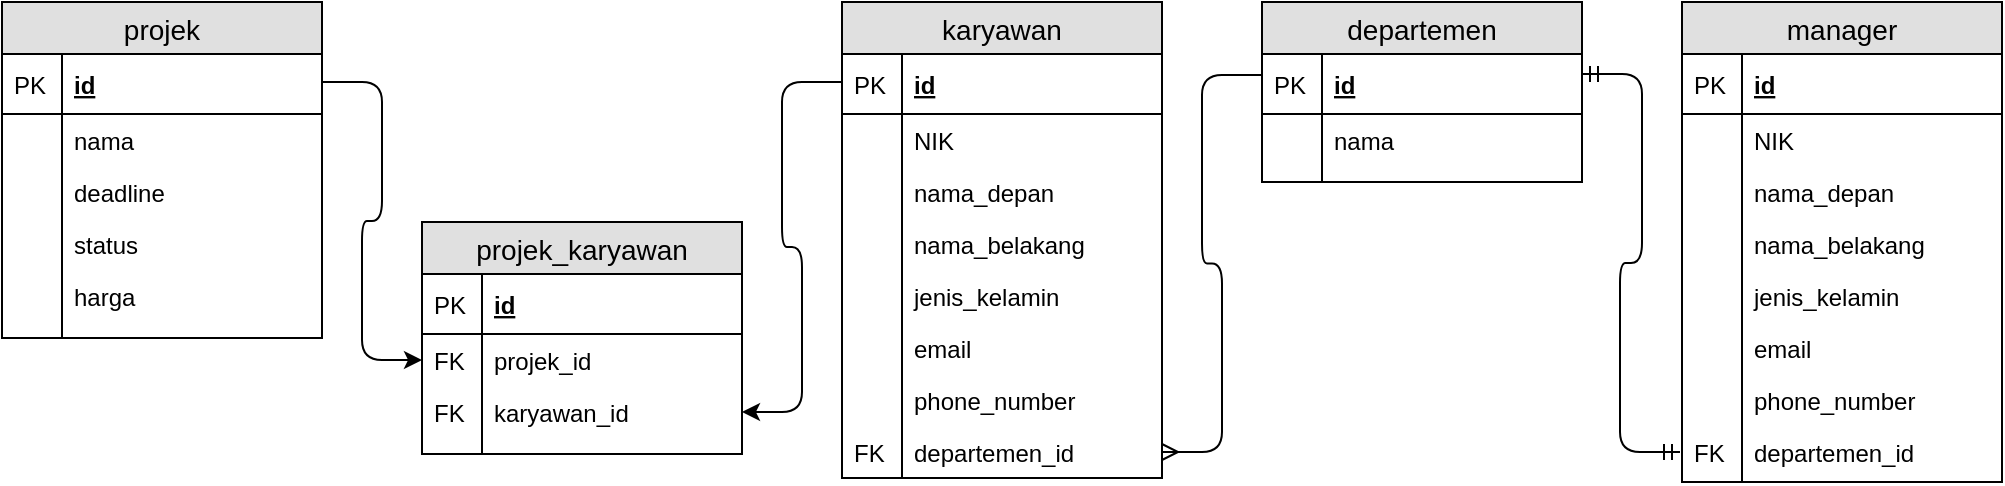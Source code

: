 <mxfile version="12.2.2" type="github" pages="1"><diagram id="xQu2q808TaB1tmMSV2n2" name="Page-1"><mxGraphModel dx="768" dy="421" grid="1" gridSize="10" guides="1" tooltips="1" connect="1" arrows="1" fold="1" page="1" pageScale="1" pageWidth="1169" pageHeight="1654" math="0" shadow="0"><root><mxCell id="0"/><mxCell id="1" parent="0"/><mxCell id="ksIuP8YU_ha8HV97QgLz-1" value="karyawan" style="swimlane;fontStyle=0;childLayout=stackLayout;horizontal=1;startSize=26;fillColor=#e0e0e0;horizontalStack=0;resizeParent=1;resizeParentMax=0;resizeLast=0;collapsible=1;marginBottom=0;swimlaneFillColor=#ffffff;align=center;fontSize=14;" vertex="1" parent="1"><mxGeometry x="540" y="80" width="160" height="238" as="geometry"><mxRectangle x="80" y="90" width="90" height="26" as="alternateBounds"/></mxGeometry></mxCell><mxCell id="ksIuP8YU_ha8HV97QgLz-2" value="id" style="shape=partialRectangle;top=0;left=0;right=0;bottom=1;align=left;verticalAlign=middle;fillColor=none;spacingLeft=34;spacingRight=4;overflow=hidden;rotatable=0;points=[[0,0.5],[1,0.5]];portConstraint=eastwest;dropTarget=0;fontStyle=5;fontSize=12;" vertex="1" parent="ksIuP8YU_ha8HV97QgLz-1"><mxGeometry y="26" width="160" height="30" as="geometry"/></mxCell><mxCell id="ksIuP8YU_ha8HV97QgLz-3" value="PK" style="shape=partialRectangle;top=0;left=0;bottom=0;fillColor=none;align=left;verticalAlign=middle;spacingLeft=4;spacingRight=4;overflow=hidden;rotatable=0;points=[];portConstraint=eastwest;part=1;fontSize=12;" vertex="1" connectable="0" parent="ksIuP8YU_ha8HV97QgLz-2"><mxGeometry width="30" height="30" as="geometry"/></mxCell><mxCell id="ksIuP8YU_ha8HV97QgLz-4" value="NIK" style="shape=partialRectangle;top=0;left=0;right=0;bottom=0;align=left;verticalAlign=top;fillColor=none;spacingLeft=34;spacingRight=4;overflow=hidden;rotatable=0;points=[[0,0.5],[1,0.5]];portConstraint=eastwest;dropTarget=0;fontSize=12;" vertex="1" parent="ksIuP8YU_ha8HV97QgLz-1"><mxGeometry y="56" width="160" height="26" as="geometry"/></mxCell><mxCell id="ksIuP8YU_ha8HV97QgLz-5" value="" style="shape=partialRectangle;top=0;left=0;bottom=0;fillColor=none;align=left;verticalAlign=top;spacingLeft=4;spacingRight=4;overflow=hidden;rotatable=0;points=[];portConstraint=eastwest;part=1;fontSize=12;" vertex="1" connectable="0" parent="ksIuP8YU_ha8HV97QgLz-4"><mxGeometry width="30" height="26" as="geometry"/></mxCell><mxCell id="ksIuP8YU_ha8HV97QgLz-6" value="nama_depan" style="shape=partialRectangle;top=0;left=0;right=0;bottom=0;align=left;verticalAlign=top;fillColor=none;spacingLeft=34;spacingRight=4;overflow=hidden;rotatable=0;points=[[0,0.5],[1,0.5]];portConstraint=eastwest;dropTarget=0;fontSize=12;" vertex="1" parent="ksIuP8YU_ha8HV97QgLz-1"><mxGeometry y="82" width="160" height="26" as="geometry"/></mxCell><mxCell id="ksIuP8YU_ha8HV97QgLz-7" value="" style="shape=partialRectangle;top=0;left=0;bottom=0;fillColor=none;align=left;verticalAlign=top;spacingLeft=4;spacingRight=4;overflow=hidden;rotatable=0;points=[];portConstraint=eastwest;part=1;fontSize=12;" vertex="1" connectable="0" parent="ksIuP8YU_ha8HV97QgLz-6"><mxGeometry width="30" height="26" as="geometry"/></mxCell><mxCell id="ksIuP8YU_ha8HV97QgLz-8" value="nama_belakang" style="shape=partialRectangle;top=0;left=0;right=0;bottom=0;align=left;verticalAlign=top;fillColor=none;spacingLeft=34;spacingRight=4;overflow=hidden;rotatable=0;points=[[0,0.5],[1,0.5]];portConstraint=eastwest;dropTarget=0;fontSize=12;" vertex="1" parent="ksIuP8YU_ha8HV97QgLz-1"><mxGeometry y="108" width="160" height="26" as="geometry"/></mxCell><mxCell id="ksIuP8YU_ha8HV97QgLz-9" value="" style="shape=partialRectangle;top=0;left=0;bottom=0;fillColor=none;align=left;verticalAlign=top;spacingLeft=4;spacingRight=4;overflow=hidden;rotatable=0;points=[];portConstraint=eastwest;part=1;fontSize=12;" vertex="1" connectable="0" parent="ksIuP8YU_ha8HV97QgLz-8"><mxGeometry width="30" height="26" as="geometry"/></mxCell><mxCell id="ksIuP8YU_ha8HV97QgLz-15" value="jenis_kelamin" style="shape=partialRectangle;top=0;left=0;right=0;bottom=0;align=left;verticalAlign=top;fillColor=none;spacingLeft=34;spacingRight=4;overflow=hidden;rotatable=0;points=[[0,0.5],[1,0.5]];portConstraint=eastwest;dropTarget=0;fontSize=12;" vertex="1" parent="ksIuP8YU_ha8HV97QgLz-1"><mxGeometry y="134" width="160" height="26" as="geometry"/></mxCell><mxCell id="ksIuP8YU_ha8HV97QgLz-16" value="" style="shape=partialRectangle;top=0;left=0;bottom=0;fillColor=none;align=left;verticalAlign=top;spacingLeft=4;spacingRight=4;overflow=hidden;rotatable=0;points=[];portConstraint=eastwest;part=1;fontSize=12;" vertex="1" connectable="0" parent="ksIuP8YU_ha8HV97QgLz-15"><mxGeometry width="30" height="26" as="geometry"/></mxCell><mxCell id="ksIuP8YU_ha8HV97QgLz-17" value="email" style="shape=partialRectangle;top=0;left=0;right=0;bottom=0;align=left;verticalAlign=top;fillColor=none;spacingLeft=34;spacingRight=4;overflow=hidden;rotatable=0;points=[[0,0.5],[1,0.5]];portConstraint=eastwest;dropTarget=0;fontSize=12;" vertex="1" parent="ksIuP8YU_ha8HV97QgLz-1"><mxGeometry y="160" width="160" height="26" as="geometry"/></mxCell><mxCell id="ksIuP8YU_ha8HV97QgLz-18" value="" style="shape=partialRectangle;top=0;left=0;bottom=0;fillColor=none;align=left;verticalAlign=top;spacingLeft=4;spacingRight=4;overflow=hidden;rotatable=0;points=[];portConstraint=eastwest;part=1;fontSize=12;" vertex="1" connectable="0" parent="ksIuP8YU_ha8HV97QgLz-17"><mxGeometry width="30" height="26" as="geometry"/></mxCell><mxCell id="ksIuP8YU_ha8HV97QgLz-19" value="phone_number" style="shape=partialRectangle;top=0;left=0;right=0;bottom=0;align=left;verticalAlign=top;fillColor=none;spacingLeft=34;spacingRight=4;overflow=hidden;rotatable=0;points=[[0,0.5],[1,0.5]];portConstraint=eastwest;dropTarget=0;fontSize=12;" vertex="1" parent="ksIuP8YU_ha8HV97QgLz-1"><mxGeometry y="186" width="160" height="26" as="geometry"/></mxCell><mxCell id="ksIuP8YU_ha8HV97QgLz-20" value="" style="shape=partialRectangle;top=0;left=0;bottom=0;fillColor=none;align=left;verticalAlign=top;spacingLeft=4;spacingRight=4;overflow=hidden;rotatable=0;points=[];portConstraint=eastwest;part=1;fontSize=12;" vertex="1" connectable="0" parent="ksIuP8YU_ha8HV97QgLz-19"><mxGeometry width="30" height="26" as="geometry"/></mxCell><mxCell id="ksIuP8YU_ha8HV97QgLz-100" value="departemen_id" style="shape=partialRectangle;top=0;left=0;right=0;bottom=0;align=left;verticalAlign=top;fillColor=none;spacingLeft=34;spacingRight=4;overflow=hidden;rotatable=0;points=[[0,0.5],[1,0.5]];portConstraint=eastwest;dropTarget=0;fontSize=12;" vertex="1" parent="ksIuP8YU_ha8HV97QgLz-1"><mxGeometry y="212" width="160" height="26" as="geometry"/></mxCell><mxCell id="ksIuP8YU_ha8HV97QgLz-101" value="FK" style="shape=partialRectangle;top=0;left=0;bottom=0;fillColor=none;align=left;verticalAlign=top;spacingLeft=4;spacingRight=4;overflow=hidden;rotatable=0;points=[];portConstraint=eastwest;part=1;fontSize=12;" vertex="1" connectable="0" parent="ksIuP8YU_ha8HV97QgLz-100"><mxGeometry width="30" height="26" as="geometry"/></mxCell><mxCell id="ksIuP8YU_ha8HV97QgLz-21" value="departemen" style="swimlane;fontStyle=0;childLayout=stackLayout;horizontal=1;startSize=26;fillColor=#e0e0e0;horizontalStack=0;resizeParent=1;resizeParentMax=0;resizeLast=0;collapsible=1;marginBottom=0;swimlaneFillColor=#ffffff;align=center;fontSize=14;" vertex="1" parent="1"><mxGeometry x="750" y="80" width="160" height="90" as="geometry"><mxRectangle x="80" y="90" width="90" height="26" as="alternateBounds"/></mxGeometry></mxCell><mxCell id="ksIuP8YU_ha8HV97QgLz-22" value="id" style="shape=partialRectangle;top=0;left=0;right=0;bottom=1;align=left;verticalAlign=middle;fillColor=none;spacingLeft=34;spacingRight=4;overflow=hidden;rotatable=0;points=[[0,0.5],[1,0.5]];portConstraint=eastwest;dropTarget=0;fontStyle=5;fontSize=12;" vertex="1" parent="ksIuP8YU_ha8HV97QgLz-21"><mxGeometry y="26" width="160" height="30" as="geometry"/></mxCell><mxCell id="ksIuP8YU_ha8HV97QgLz-23" value="PK" style="shape=partialRectangle;top=0;left=0;bottom=0;fillColor=none;align=left;verticalAlign=middle;spacingLeft=4;spacingRight=4;overflow=hidden;rotatable=0;points=[];portConstraint=eastwest;part=1;fontSize=12;" vertex="1" connectable="0" parent="ksIuP8YU_ha8HV97QgLz-22"><mxGeometry width="30" height="30" as="geometry"/></mxCell><mxCell id="ksIuP8YU_ha8HV97QgLz-24" value="nama" style="shape=partialRectangle;top=0;left=0;right=0;bottom=0;align=left;verticalAlign=top;fillColor=none;spacingLeft=34;spacingRight=4;overflow=hidden;rotatable=0;points=[[0,0.5],[1,0.5]];portConstraint=eastwest;dropTarget=0;fontSize=12;" vertex="1" parent="ksIuP8YU_ha8HV97QgLz-21"><mxGeometry y="56" width="160" height="26" as="geometry"/></mxCell><mxCell id="ksIuP8YU_ha8HV97QgLz-25" value="" style="shape=partialRectangle;top=0;left=0;bottom=0;fillColor=none;align=left;verticalAlign=top;spacingLeft=4;spacingRight=4;overflow=hidden;rotatable=0;points=[];portConstraint=eastwest;part=1;fontSize=12;" vertex="1" connectable="0" parent="ksIuP8YU_ha8HV97QgLz-24"><mxGeometry width="30" height="26" as="geometry"/></mxCell><mxCell id="ksIuP8YU_ha8HV97QgLz-36" value="" style="shape=partialRectangle;top=0;left=0;right=0;bottom=0;align=left;verticalAlign=top;fillColor=none;spacingLeft=34;spacingRight=4;overflow=hidden;rotatable=0;points=[[0,0.5],[1,0.5]];portConstraint=eastwest;dropTarget=0;fontSize=12;" vertex="1" parent="ksIuP8YU_ha8HV97QgLz-21"><mxGeometry y="82" width="160" height="8" as="geometry"/></mxCell><mxCell id="ksIuP8YU_ha8HV97QgLz-37" value="" style="shape=partialRectangle;top=0;left=0;bottom=0;fillColor=none;align=left;verticalAlign=top;spacingLeft=4;spacingRight=4;overflow=hidden;rotatable=0;points=[];portConstraint=eastwest;part=1;fontSize=12;" vertex="1" connectable="0" parent="ksIuP8YU_ha8HV97QgLz-36"><mxGeometry width="30" height="8" as="geometry"/></mxCell><mxCell id="ksIuP8YU_ha8HV97QgLz-38" value="manager" style="swimlane;fontStyle=0;childLayout=stackLayout;horizontal=1;startSize=26;fillColor=#e0e0e0;horizontalStack=0;resizeParent=1;resizeParentMax=0;resizeLast=0;collapsible=1;marginBottom=0;swimlaneFillColor=#ffffff;align=center;fontSize=14;" vertex="1" parent="1"><mxGeometry x="960" y="80" width="160" height="240" as="geometry"><mxRectangle x="80" y="90" width="90" height="26" as="alternateBounds"/></mxGeometry></mxCell><mxCell id="ksIuP8YU_ha8HV97QgLz-39" value="id" style="shape=partialRectangle;top=0;left=0;right=0;bottom=1;align=left;verticalAlign=middle;fillColor=none;spacingLeft=34;spacingRight=4;overflow=hidden;rotatable=0;points=[[0,0.5],[1,0.5]];portConstraint=eastwest;dropTarget=0;fontStyle=5;fontSize=12;" vertex="1" parent="ksIuP8YU_ha8HV97QgLz-38"><mxGeometry y="26" width="160" height="30" as="geometry"/></mxCell><mxCell id="ksIuP8YU_ha8HV97QgLz-40" value="PK" style="shape=partialRectangle;top=0;left=0;bottom=0;fillColor=none;align=left;verticalAlign=middle;spacingLeft=4;spacingRight=4;overflow=hidden;rotatable=0;points=[];portConstraint=eastwest;part=1;fontSize=12;" vertex="1" connectable="0" parent="ksIuP8YU_ha8HV97QgLz-39"><mxGeometry width="30" height="30" as="geometry"/></mxCell><mxCell id="ksIuP8YU_ha8HV97QgLz-41" value="NIK" style="shape=partialRectangle;top=0;left=0;right=0;bottom=0;align=left;verticalAlign=top;fillColor=none;spacingLeft=34;spacingRight=4;overflow=hidden;rotatable=0;points=[[0,0.5],[1,0.5]];portConstraint=eastwest;dropTarget=0;fontSize=12;" vertex="1" parent="ksIuP8YU_ha8HV97QgLz-38"><mxGeometry y="56" width="160" height="26" as="geometry"/></mxCell><mxCell id="ksIuP8YU_ha8HV97QgLz-42" value="" style="shape=partialRectangle;top=0;left=0;bottom=0;fillColor=none;align=left;verticalAlign=top;spacingLeft=4;spacingRight=4;overflow=hidden;rotatable=0;points=[];portConstraint=eastwest;part=1;fontSize=12;" vertex="1" connectable="0" parent="ksIuP8YU_ha8HV97QgLz-41"><mxGeometry width="30" height="26" as="geometry"/></mxCell><mxCell id="ksIuP8YU_ha8HV97QgLz-43" value="nama_depan" style="shape=partialRectangle;top=0;left=0;right=0;bottom=0;align=left;verticalAlign=top;fillColor=none;spacingLeft=34;spacingRight=4;overflow=hidden;rotatable=0;points=[[0,0.5],[1,0.5]];portConstraint=eastwest;dropTarget=0;fontSize=12;" vertex="1" parent="ksIuP8YU_ha8HV97QgLz-38"><mxGeometry y="82" width="160" height="26" as="geometry"/></mxCell><mxCell id="ksIuP8YU_ha8HV97QgLz-44" value="" style="shape=partialRectangle;top=0;left=0;bottom=0;fillColor=none;align=left;verticalAlign=top;spacingLeft=4;spacingRight=4;overflow=hidden;rotatable=0;points=[];portConstraint=eastwest;part=1;fontSize=12;" vertex="1" connectable="0" parent="ksIuP8YU_ha8HV97QgLz-43"><mxGeometry width="30" height="26" as="geometry"/></mxCell><mxCell id="ksIuP8YU_ha8HV97QgLz-45" value="nama_belakang" style="shape=partialRectangle;top=0;left=0;right=0;bottom=0;align=left;verticalAlign=top;fillColor=none;spacingLeft=34;spacingRight=4;overflow=hidden;rotatable=0;points=[[0,0.5],[1,0.5]];portConstraint=eastwest;dropTarget=0;fontSize=12;" vertex="1" parent="ksIuP8YU_ha8HV97QgLz-38"><mxGeometry y="108" width="160" height="26" as="geometry"/></mxCell><mxCell id="ksIuP8YU_ha8HV97QgLz-46" value="" style="shape=partialRectangle;top=0;left=0;bottom=0;fillColor=none;align=left;verticalAlign=top;spacingLeft=4;spacingRight=4;overflow=hidden;rotatable=0;points=[];portConstraint=eastwest;part=1;fontSize=12;" vertex="1" connectable="0" parent="ksIuP8YU_ha8HV97QgLz-45"><mxGeometry width="30" height="26" as="geometry"/></mxCell><mxCell id="ksIuP8YU_ha8HV97QgLz-47" value="jenis_kelamin" style="shape=partialRectangle;top=0;left=0;right=0;bottom=0;align=left;verticalAlign=top;fillColor=none;spacingLeft=34;spacingRight=4;overflow=hidden;rotatable=0;points=[[0,0.5],[1,0.5]];portConstraint=eastwest;dropTarget=0;fontSize=12;" vertex="1" parent="ksIuP8YU_ha8HV97QgLz-38"><mxGeometry y="134" width="160" height="26" as="geometry"/></mxCell><mxCell id="ksIuP8YU_ha8HV97QgLz-48" value="" style="shape=partialRectangle;top=0;left=0;bottom=0;fillColor=none;align=left;verticalAlign=top;spacingLeft=4;spacingRight=4;overflow=hidden;rotatable=0;points=[];portConstraint=eastwest;part=1;fontSize=12;" vertex="1" connectable="0" parent="ksIuP8YU_ha8HV97QgLz-47"><mxGeometry width="30" height="26" as="geometry"/></mxCell><mxCell id="ksIuP8YU_ha8HV97QgLz-49" value="email" style="shape=partialRectangle;top=0;left=0;right=0;bottom=0;align=left;verticalAlign=top;fillColor=none;spacingLeft=34;spacingRight=4;overflow=hidden;rotatable=0;points=[[0,0.5],[1,0.5]];portConstraint=eastwest;dropTarget=0;fontSize=12;" vertex="1" parent="ksIuP8YU_ha8HV97QgLz-38"><mxGeometry y="160" width="160" height="26" as="geometry"/></mxCell><mxCell id="ksIuP8YU_ha8HV97QgLz-50" value="" style="shape=partialRectangle;top=0;left=0;bottom=0;fillColor=none;align=left;verticalAlign=top;spacingLeft=4;spacingRight=4;overflow=hidden;rotatable=0;points=[];portConstraint=eastwest;part=1;fontSize=12;" vertex="1" connectable="0" parent="ksIuP8YU_ha8HV97QgLz-49"><mxGeometry width="30" height="26" as="geometry"/></mxCell><mxCell id="ksIuP8YU_ha8HV97QgLz-51" value="phone_number" style="shape=partialRectangle;top=0;left=0;right=0;bottom=0;align=left;verticalAlign=top;fillColor=none;spacingLeft=34;spacingRight=4;overflow=hidden;rotatable=0;points=[[0,0.5],[1,0.5]];portConstraint=eastwest;dropTarget=0;fontSize=12;" vertex="1" parent="ksIuP8YU_ha8HV97QgLz-38"><mxGeometry y="186" width="160" height="26" as="geometry"/></mxCell><mxCell id="ksIuP8YU_ha8HV97QgLz-52" value="" style="shape=partialRectangle;top=0;left=0;bottom=0;fillColor=none;align=left;verticalAlign=top;spacingLeft=4;spacingRight=4;overflow=hidden;rotatable=0;points=[];portConstraint=eastwest;part=1;fontSize=12;" vertex="1" connectable="0" parent="ksIuP8YU_ha8HV97QgLz-51"><mxGeometry width="30" height="26" as="geometry"/></mxCell><mxCell id="ksIuP8YU_ha8HV97QgLz-105" value="departemen_id" style="shape=partialRectangle;top=0;left=0;right=0;bottom=0;align=left;verticalAlign=top;fillColor=none;spacingLeft=34;spacingRight=4;overflow=hidden;rotatable=0;points=[[0,0.5],[1,0.5]];portConstraint=eastwest;dropTarget=0;fontSize=12;" vertex="1" parent="ksIuP8YU_ha8HV97QgLz-38"><mxGeometry y="212" width="160" height="26" as="geometry"/></mxCell><mxCell id="ksIuP8YU_ha8HV97QgLz-106" value="FK" style="shape=partialRectangle;top=0;left=0;bottom=0;fillColor=none;align=left;verticalAlign=top;spacingLeft=4;spacingRight=4;overflow=hidden;rotatable=0;points=[];portConstraint=eastwest;part=1;fontSize=12;" vertex="1" connectable="0" parent="ksIuP8YU_ha8HV97QgLz-105"><mxGeometry width="30" height="26" as="geometry"/></mxCell><mxCell id="ksIuP8YU_ha8HV97QgLz-53" value="" style="shape=partialRectangle;top=0;left=0;right=0;bottom=0;align=left;verticalAlign=top;fillColor=none;spacingLeft=34;spacingRight=4;overflow=hidden;rotatable=0;points=[[0,0.5],[1,0.5]];portConstraint=eastwest;dropTarget=0;fontSize=12;" vertex="1" parent="ksIuP8YU_ha8HV97QgLz-38"><mxGeometry y="238" width="160" height="2" as="geometry"/></mxCell><mxCell id="ksIuP8YU_ha8HV97QgLz-54" value="" style="shape=partialRectangle;top=0;left=0;bottom=0;fillColor=none;align=left;verticalAlign=top;spacingLeft=4;spacingRight=4;overflow=hidden;rotatable=0;points=[];portConstraint=eastwest;part=1;fontSize=12;" vertex="1" connectable="0" parent="ksIuP8YU_ha8HV97QgLz-53"><mxGeometry width="30" height="2" as="geometry"/></mxCell><mxCell id="ksIuP8YU_ha8HV97QgLz-56" value="" style="fontSize=12;html=1;endArrow=ERmandOne;startArrow=ERmandOne;edgeStyle=entityRelationEdgeStyle;" edge="1" parent="1"><mxGeometry width="100" height="100" relative="1" as="geometry"><mxPoint x="910" y="116" as="sourcePoint"/><mxPoint x="959" y="305" as="targetPoint"/></mxGeometry></mxCell><mxCell id="ksIuP8YU_ha8HV97QgLz-60" value="projek_karyawan" style="swimlane;fontStyle=0;childLayout=stackLayout;horizontal=1;startSize=26;fillColor=#e0e0e0;horizontalStack=0;resizeParent=1;resizeParentMax=0;resizeLast=0;collapsible=1;marginBottom=0;swimlaneFillColor=#ffffff;align=center;fontSize=14;" vertex="1" parent="1"><mxGeometry x="330" y="190" width="160" height="116" as="geometry"><mxRectangle x="80" y="90" width="90" height="26" as="alternateBounds"/></mxGeometry></mxCell><mxCell id="ksIuP8YU_ha8HV97QgLz-61" value="id" style="shape=partialRectangle;top=0;left=0;right=0;bottom=1;align=left;verticalAlign=middle;fillColor=none;spacingLeft=34;spacingRight=4;overflow=hidden;rotatable=0;points=[[0,0.5],[1,0.5]];portConstraint=eastwest;dropTarget=0;fontStyle=5;fontSize=12;" vertex="1" parent="ksIuP8YU_ha8HV97QgLz-60"><mxGeometry y="26" width="160" height="30" as="geometry"/></mxCell><mxCell id="ksIuP8YU_ha8HV97QgLz-62" value="PK" style="shape=partialRectangle;top=0;left=0;bottom=0;fillColor=none;align=left;verticalAlign=middle;spacingLeft=4;spacingRight=4;overflow=hidden;rotatable=0;points=[];portConstraint=eastwest;part=1;fontSize=12;" vertex="1" connectable="0" parent="ksIuP8YU_ha8HV97QgLz-61"><mxGeometry width="30" height="30" as="geometry"/></mxCell><mxCell id="ksIuP8YU_ha8HV97QgLz-63" value="projek_id" style="shape=partialRectangle;top=0;left=0;right=0;bottom=0;align=left;verticalAlign=top;fillColor=none;spacingLeft=34;spacingRight=4;overflow=hidden;rotatable=0;points=[[0,0.5],[1,0.5]];portConstraint=eastwest;dropTarget=0;fontSize=12;" vertex="1" parent="ksIuP8YU_ha8HV97QgLz-60"><mxGeometry y="56" width="160" height="26" as="geometry"/></mxCell><mxCell id="ksIuP8YU_ha8HV97QgLz-64" value="FK" style="shape=partialRectangle;top=0;left=0;bottom=0;fillColor=none;align=left;verticalAlign=top;spacingLeft=4;spacingRight=4;overflow=hidden;rotatable=0;points=[];portConstraint=eastwest;part=1;fontSize=12;" vertex="1" connectable="0" parent="ksIuP8YU_ha8HV97QgLz-63"><mxGeometry width="30" height="26" as="geometry"/></mxCell><mxCell id="ksIuP8YU_ha8HV97QgLz-65" value="karyawan_id" style="shape=partialRectangle;top=0;left=0;right=0;bottom=0;align=left;verticalAlign=top;fillColor=none;spacingLeft=34;spacingRight=4;overflow=hidden;rotatable=0;points=[[0,0.5],[1,0.5]];portConstraint=eastwest;dropTarget=0;fontSize=12;" vertex="1" parent="ksIuP8YU_ha8HV97QgLz-60"><mxGeometry y="82" width="160" height="26" as="geometry"/></mxCell><mxCell id="ksIuP8YU_ha8HV97QgLz-66" value="FK" style="shape=partialRectangle;top=0;left=0;bottom=0;fillColor=none;align=left;verticalAlign=top;spacingLeft=4;spacingRight=4;overflow=hidden;rotatable=0;points=[];portConstraint=eastwest;part=1;fontSize=12;" vertex="1" connectable="0" parent="ksIuP8YU_ha8HV97QgLz-65"><mxGeometry width="30" height="26" as="geometry"/></mxCell><mxCell id="ksIuP8YU_ha8HV97QgLz-75" value="" style="shape=partialRectangle;top=0;left=0;right=0;bottom=0;align=left;verticalAlign=top;fillColor=none;spacingLeft=34;spacingRight=4;overflow=hidden;rotatable=0;points=[[0,0.5],[1,0.5]];portConstraint=eastwest;dropTarget=0;fontSize=12;" vertex="1" parent="ksIuP8YU_ha8HV97QgLz-60"><mxGeometry y="108" width="160" height="8" as="geometry"/></mxCell><mxCell id="ksIuP8YU_ha8HV97QgLz-76" value="" style="shape=partialRectangle;top=0;left=0;bottom=0;fillColor=none;align=left;verticalAlign=top;spacingLeft=4;spacingRight=4;overflow=hidden;rotatable=0;points=[];portConstraint=eastwest;part=1;fontSize=12;" vertex="1" connectable="0" parent="ksIuP8YU_ha8HV97QgLz-75"><mxGeometry width="30" height="8" as="geometry"/></mxCell><mxCell id="ksIuP8YU_ha8HV97QgLz-77" value="projek" style="swimlane;fontStyle=0;childLayout=stackLayout;horizontal=1;startSize=26;fillColor=#e0e0e0;horizontalStack=0;resizeParent=1;resizeParentMax=0;resizeLast=0;collapsible=1;marginBottom=0;swimlaneFillColor=#ffffff;align=center;fontSize=14;" vertex="1" parent="1"><mxGeometry x="120" y="80" width="160" height="168" as="geometry"><mxRectangle x="80" y="90" width="90" height="26" as="alternateBounds"/></mxGeometry></mxCell><mxCell id="ksIuP8YU_ha8HV97QgLz-78" value="id" style="shape=partialRectangle;top=0;left=0;right=0;bottom=1;align=left;verticalAlign=middle;fillColor=none;spacingLeft=34;spacingRight=4;overflow=hidden;rotatable=0;points=[[0,0.5],[1,0.5]];portConstraint=eastwest;dropTarget=0;fontStyle=5;fontSize=12;" vertex="1" parent="ksIuP8YU_ha8HV97QgLz-77"><mxGeometry y="26" width="160" height="30" as="geometry"/></mxCell><mxCell id="ksIuP8YU_ha8HV97QgLz-79" value="PK" style="shape=partialRectangle;top=0;left=0;bottom=0;fillColor=none;align=left;verticalAlign=middle;spacingLeft=4;spacingRight=4;overflow=hidden;rotatable=0;points=[];portConstraint=eastwest;part=1;fontSize=12;" vertex="1" connectable="0" parent="ksIuP8YU_ha8HV97QgLz-78"><mxGeometry width="30" height="30" as="geometry"/></mxCell><mxCell id="ksIuP8YU_ha8HV97QgLz-80" value="nama" style="shape=partialRectangle;top=0;left=0;right=0;bottom=0;align=left;verticalAlign=top;fillColor=none;spacingLeft=34;spacingRight=4;overflow=hidden;rotatable=0;points=[[0,0.5],[1,0.5]];portConstraint=eastwest;dropTarget=0;fontSize=12;" vertex="1" parent="ksIuP8YU_ha8HV97QgLz-77"><mxGeometry y="56" width="160" height="26" as="geometry"/></mxCell><mxCell id="ksIuP8YU_ha8HV97QgLz-81" value="" style="shape=partialRectangle;top=0;left=0;bottom=0;fillColor=none;align=left;verticalAlign=top;spacingLeft=4;spacingRight=4;overflow=hidden;rotatable=0;points=[];portConstraint=eastwest;part=1;fontSize=12;" vertex="1" connectable="0" parent="ksIuP8YU_ha8HV97QgLz-80"><mxGeometry width="30" height="26" as="geometry"/></mxCell><mxCell id="ksIuP8YU_ha8HV97QgLz-82" value="deadline" style="shape=partialRectangle;top=0;left=0;right=0;bottom=0;align=left;verticalAlign=top;fillColor=none;spacingLeft=34;spacingRight=4;overflow=hidden;rotatable=0;points=[[0,0.5],[1,0.5]];portConstraint=eastwest;dropTarget=0;fontSize=12;" vertex="1" parent="ksIuP8YU_ha8HV97QgLz-77"><mxGeometry y="82" width="160" height="26" as="geometry"/></mxCell><mxCell id="ksIuP8YU_ha8HV97QgLz-83" value="" style="shape=partialRectangle;top=0;left=0;bottom=0;fillColor=none;align=left;verticalAlign=top;spacingLeft=4;spacingRight=4;overflow=hidden;rotatable=0;points=[];portConstraint=eastwest;part=1;fontSize=12;" vertex="1" connectable="0" parent="ksIuP8YU_ha8HV97QgLz-82"><mxGeometry width="30" height="26" as="geometry"/></mxCell><mxCell id="ksIuP8YU_ha8HV97QgLz-84" value="status" style="shape=partialRectangle;top=0;left=0;right=0;bottom=0;align=left;verticalAlign=top;fillColor=none;spacingLeft=34;spacingRight=4;overflow=hidden;rotatable=0;points=[[0,0.5],[1,0.5]];portConstraint=eastwest;dropTarget=0;fontSize=12;" vertex="1" parent="ksIuP8YU_ha8HV97QgLz-77"><mxGeometry y="108" width="160" height="26" as="geometry"/></mxCell><mxCell id="ksIuP8YU_ha8HV97QgLz-85" value="" style="shape=partialRectangle;top=0;left=0;bottom=0;fillColor=none;align=left;verticalAlign=top;spacingLeft=4;spacingRight=4;overflow=hidden;rotatable=0;points=[];portConstraint=eastwest;part=1;fontSize=12;" vertex="1" connectable="0" parent="ksIuP8YU_ha8HV97QgLz-84"><mxGeometry width="30" height="26" as="geometry"/></mxCell><mxCell id="ksIuP8YU_ha8HV97QgLz-86" value="harga" style="shape=partialRectangle;top=0;left=0;right=0;bottom=0;align=left;verticalAlign=top;fillColor=none;spacingLeft=34;spacingRight=4;overflow=hidden;rotatable=0;points=[[0,0.5],[1,0.5]];portConstraint=eastwest;dropTarget=0;fontSize=12;" vertex="1" parent="ksIuP8YU_ha8HV97QgLz-77"><mxGeometry y="134" width="160" height="26" as="geometry"/></mxCell><mxCell id="ksIuP8YU_ha8HV97QgLz-87" value="" style="shape=partialRectangle;top=0;left=0;bottom=0;fillColor=none;align=left;verticalAlign=top;spacingLeft=4;spacingRight=4;overflow=hidden;rotatable=0;points=[];portConstraint=eastwest;part=1;fontSize=12;" vertex="1" connectable="0" parent="ksIuP8YU_ha8HV97QgLz-86"><mxGeometry width="30" height="26" as="geometry"/></mxCell><mxCell id="ksIuP8YU_ha8HV97QgLz-92" value="" style="shape=partialRectangle;top=0;left=0;right=0;bottom=0;align=left;verticalAlign=top;fillColor=none;spacingLeft=34;spacingRight=4;overflow=hidden;rotatable=0;points=[[0,0.5],[1,0.5]];portConstraint=eastwest;dropTarget=0;fontSize=12;" vertex="1" parent="ksIuP8YU_ha8HV97QgLz-77"><mxGeometry y="160" width="160" height="8" as="geometry"/></mxCell><mxCell id="ksIuP8YU_ha8HV97QgLz-93" value="" style="shape=partialRectangle;top=0;left=0;bottom=0;fillColor=none;align=left;verticalAlign=top;spacingLeft=4;spacingRight=4;overflow=hidden;rotatable=0;points=[];portConstraint=eastwest;part=1;fontSize=12;" vertex="1" connectable="0" parent="ksIuP8YU_ha8HV97QgLz-92"><mxGeometry width="30" height="8" as="geometry"/></mxCell><mxCell id="ksIuP8YU_ha8HV97QgLz-95" value="" style="edgeStyle=entityRelationEdgeStyle;fontSize=12;html=1;endArrow=none;endFill=0;startArrow=classic;startFill=1;exitX=1;exitY=0.5;exitDx=0;exitDy=0;" edge="1" parent="1" source="ksIuP8YU_ha8HV97QgLz-65"><mxGeometry width="100" height="100" relative="1" as="geometry"><mxPoint x="485" y="40" as="sourcePoint"/><mxPoint x="540" y="120" as="targetPoint"/></mxGeometry></mxCell><mxCell id="ksIuP8YU_ha8HV97QgLz-97" value="" style="edgeStyle=entityRelationEdgeStyle;fontSize=12;html=1;endArrow=classic;endFill=1;entryX=0;entryY=0.5;entryDx=0;entryDy=0;startArrow=none;startFill=0;" edge="1" parent="1" target="ksIuP8YU_ha8HV97QgLz-63"><mxGeometry width="100" height="100" relative="1" as="geometry"><mxPoint x="280" y="120" as="sourcePoint"/><mxPoint x="380" y="20" as="targetPoint"/></mxGeometry></mxCell><mxCell id="ksIuP8YU_ha8HV97QgLz-104" value="" style="edgeStyle=entityRelationEdgeStyle;fontSize=12;html=1;endArrow=none;endFill=0;startArrow=ERmany;startFill=0;exitX=1;exitY=0.5;exitDx=0;exitDy=0;" edge="1" parent="1" source="ksIuP8YU_ha8HV97QgLz-100"><mxGeometry width="100" height="100" relative="1" as="geometry"><mxPoint x="700" y="281.5" as="sourcePoint"/><mxPoint x="750" y="116.5" as="targetPoint"/></mxGeometry></mxCell></root></mxGraphModel></diagram></mxfile>